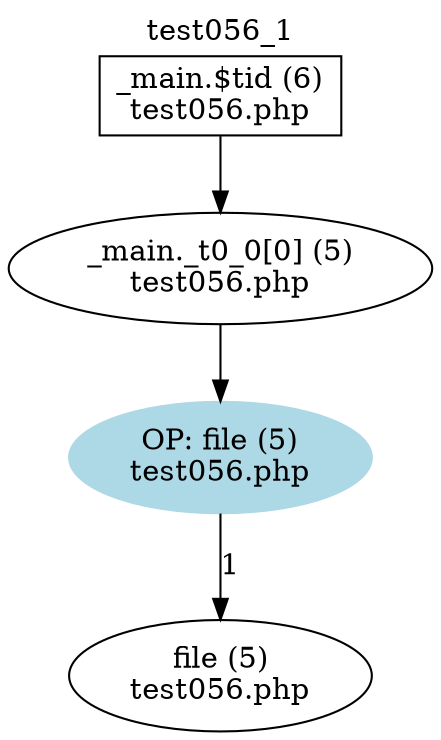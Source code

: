 digraph cfg {
  label="test056_1";
  labelloc=t;
  n1 [shape=box, label="_main.$tid (6)\ntest056.php"];
  n2 [shape=ellipse, label="_main._t0_0[0] (5)\ntest056.php"];
  n3 [shape=ellipse, label="OP: file (5)\ntest056.php",style=filled,color=lightblue];
  n4 [shape=ellipse, label="file (5)\ntest056.php"];
  n1 -> n2;
  n2 -> n3;
  n3 -> n4[label="1"];
}
